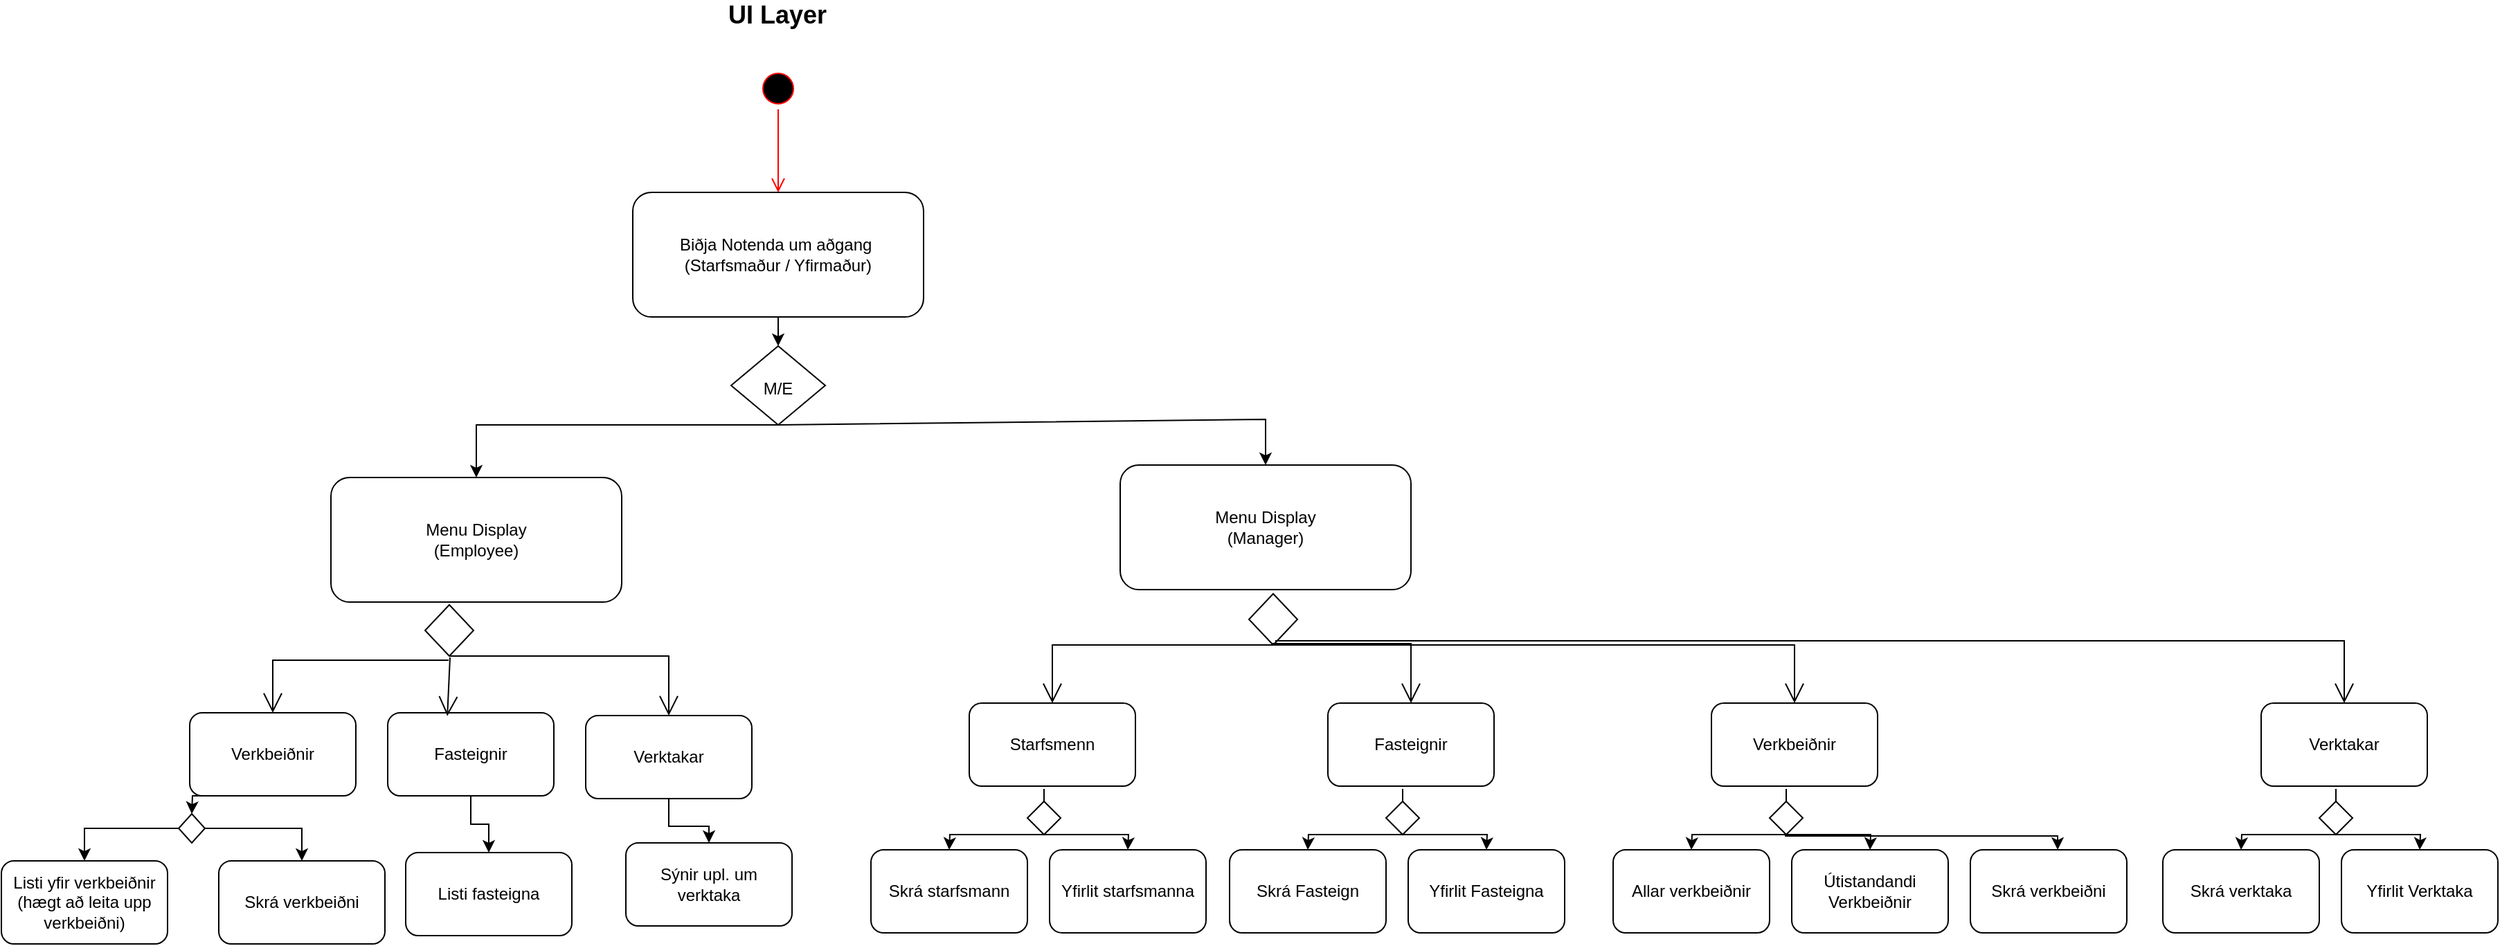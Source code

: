 <mxfile version="15.8.3" type="github">
  <diagram id="_1e6eq4gqQpixzHqWoPJ" name="Page-1">
    <mxGraphModel dx="2530" dy="845" grid="0" gridSize="10" guides="1" tooltips="1" connect="1" arrows="1" fold="1" page="1" pageScale="1" pageWidth="827" pageHeight="1169" math="0" shadow="0">
      <root>
        <mxCell id="0" />
        <mxCell id="1" parent="0" />
        <mxCell id="u-FrUHWEFDejLxlOJI8D-13" value="" style="edgeStyle=orthogonalEdgeStyle;rounded=0;orthogonalLoop=1;jettySize=auto;html=1;fontSize=18;" parent="1" source="u-FrUHWEFDejLxlOJI8D-1" target="u-FrUHWEFDejLxlOJI8D-11" edge="1">
          <mxGeometry relative="1" as="geometry" />
        </mxCell>
        <mxCell id="u-FrUHWEFDejLxlOJI8D-1" value="Biðja Notenda um aðgang&amp;nbsp;&lt;br&gt;(Starfsmaður / Yfirmaður)" style="rounded=1;whiteSpace=wrap;html=1;" parent="1" vertex="1">
          <mxGeometry x="265" y="210" width="210" height="90" as="geometry" />
        </mxCell>
        <mxCell id="u-FrUHWEFDejLxlOJI8D-2" value="" style="ellipse;html=1;shape=startState;fillColor=#000000;strokeColor=#ff0000;" parent="1" vertex="1">
          <mxGeometry x="355" y="120" width="30" height="30" as="geometry" />
        </mxCell>
        <mxCell id="u-FrUHWEFDejLxlOJI8D-3" value="" style="edgeStyle=orthogonalEdgeStyle;html=1;verticalAlign=bottom;endArrow=open;endSize=8;strokeColor=#ff0000;rounded=0;" parent="1" source="u-FrUHWEFDejLxlOJI8D-2" edge="1">
          <mxGeometry relative="1" as="geometry">
            <mxPoint x="370" y="210" as="targetPoint" />
          </mxGeometry>
        </mxCell>
        <mxCell id="u-FrUHWEFDejLxlOJI8D-4" value="Menu Display&lt;br&gt;(Employee)" style="rounded=1;whiteSpace=wrap;html=1;" parent="1" vertex="1">
          <mxGeometry x="47" y="416" width="210" height="90" as="geometry" />
        </mxCell>
        <mxCell id="u-FrUHWEFDejLxlOJI8D-8" value="&lt;b&gt;&lt;font style=&quot;font-size: 18px&quot;&gt;UI Layer&lt;/font&gt;&lt;/b&gt;" style="text;html=1;align=center;verticalAlign=middle;resizable=0;points=[];autosize=1;strokeColor=none;fillColor=none;" parent="1" vertex="1">
          <mxGeometry x="324" y="72" width="90" height="20" as="geometry" />
        </mxCell>
        <mxCell id="u-FrUHWEFDejLxlOJI8D-11" value="&lt;font style=&quot;font-size: 12px&quot;&gt;M/E&lt;/font&gt;" style="rhombus;whiteSpace=wrap;html=1;fontSize=18;" parent="1" vertex="1">
          <mxGeometry x="336" y="321" width="68" height="57" as="geometry" />
        </mxCell>
        <mxCell id="u-FrUHWEFDejLxlOJI8D-14" value="" style="endArrow=classic;html=1;rounded=0;fontSize=12;exitX=0.5;exitY=1;exitDx=0;exitDy=0;entryX=0.5;entryY=0;entryDx=0;entryDy=0;" parent="1" source="u-FrUHWEFDejLxlOJI8D-11" target="u-FrUHWEFDejLxlOJI8D-4" edge="1">
          <mxGeometry width="50" height="50" relative="1" as="geometry">
            <mxPoint x="393" y="469" as="sourcePoint" />
            <mxPoint x="443" y="419" as="targetPoint" />
            <Array as="points">
              <mxPoint x="152" y="378" />
            </Array>
          </mxGeometry>
        </mxCell>
        <mxCell id="u-FrUHWEFDejLxlOJI8D-15" value="Menu Display&lt;br&gt;(Manager)" style="rounded=1;whiteSpace=wrap;html=1;" parent="1" vertex="1">
          <mxGeometry x="617" y="407" width="210" height="90" as="geometry" />
        </mxCell>
        <mxCell id="u-FrUHWEFDejLxlOJI8D-16" value="" style="endArrow=classic;html=1;rounded=0;fontSize=12;entryX=0.5;entryY=0;entryDx=0;entryDy=0;exitX=0.5;exitY=1;exitDx=0;exitDy=0;" parent="1" source="u-FrUHWEFDejLxlOJI8D-11" target="u-FrUHWEFDejLxlOJI8D-15" edge="1">
          <mxGeometry width="50" height="50" relative="1" as="geometry">
            <mxPoint x="369" y="382" as="sourcePoint" />
            <mxPoint x="443" y="419" as="targetPoint" />
            <Array as="points">
              <mxPoint x="722" y="374" />
            </Array>
          </mxGeometry>
        </mxCell>
        <mxCell id="u-FrUHWEFDejLxlOJI8D-17" value="Verkbeiðnir" style="rounded=1;whiteSpace=wrap;html=1;fontSize=12;" parent="1" vertex="1">
          <mxGeometry x="-55" y="586" width="120" height="60" as="geometry" />
        </mxCell>
        <mxCell id="u-FrUHWEFDejLxlOJI8D-19" value="Listi fasteigna" style="rounded=1;whiteSpace=wrap;html=1;fontSize=12;" parent="1" vertex="1">
          <mxGeometry x="101" y="687" width="120" height="60" as="geometry" />
        </mxCell>
        <mxCell id="u-FrUHWEFDejLxlOJI8D-31" value="" style="edgeStyle=orthogonalEdgeStyle;rounded=0;orthogonalLoop=1;jettySize=auto;html=1;fontSize=12;" parent="1" source="u-FrUHWEFDejLxlOJI8D-20" target="u-FrUHWEFDejLxlOJI8D-30" edge="1">
          <mxGeometry relative="1" as="geometry" />
        </mxCell>
        <mxCell id="u-FrUHWEFDejLxlOJI8D-20" value="Verktakar" style="rounded=1;whiteSpace=wrap;html=1;fontSize=12;" parent="1" vertex="1">
          <mxGeometry x="231" y="588" width="120" height="60" as="geometry" />
        </mxCell>
        <mxCell id="u-FrUHWEFDejLxlOJI8D-21" value="Listi yfir verkbeiðnir&lt;br&gt;(hægt að leita upp verkbeiðni)" style="rounded=1;whiteSpace=wrap;html=1;fontSize=12;" parent="1" vertex="1">
          <mxGeometry x="-191" y="693" width="120" height="60" as="geometry" />
        </mxCell>
        <mxCell id="u-FrUHWEFDejLxlOJI8D-27" value="" style="edgeStyle=orthogonalEdgeStyle;rounded=0;orthogonalLoop=1;jettySize=auto;html=1;fontSize=12;" parent="1" source="u-FrUHWEFDejLxlOJI8D-24" target="u-FrUHWEFDejLxlOJI8D-19" edge="1">
          <mxGeometry relative="1" as="geometry" />
        </mxCell>
        <mxCell id="u-FrUHWEFDejLxlOJI8D-24" value="Fasteignir" style="rounded=1;whiteSpace=wrap;html=1;fontSize=12;" parent="1" vertex="1">
          <mxGeometry x="88" y="586" width="120" height="60" as="geometry" />
        </mxCell>
        <mxCell id="u-FrUHWEFDejLxlOJI8D-28" value="Skrá verkbeiðni" style="rounded=1;whiteSpace=wrap;html=1;fontSize=12;" parent="1" vertex="1">
          <mxGeometry x="-34" y="693" width="120" height="60" as="geometry" />
        </mxCell>
        <mxCell id="u-FrUHWEFDejLxlOJI8D-30" value="Sýnir upl. um verktaka" style="rounded=1;whiteSpace=wrap;html=1;fontSize=12;" parent="1" vertex="1">
          <mxGeometry x="260" y="680" width="120" height="60" as="geometry" />
        </mxCell>
        <mxCell id="u-FrUHWEFDejLxlOJI8D-35" value="" style="edgeStyle=orthogonalEdgeStyle;rounded=0;orthogonalLoop=1;jettySize=auto;html=1;fontSize=12;" parent="1" source="u-FrUHWEFDejLxlOJI8D-32" target="u-FrUHWEFDejLxlOJI8D-28" edge="1">
          <mxGeometry relative="1" as="geometry" />
        </mxCell>
        <mxCell id="u-FrUHWEFDejLxlOJI8D-36" value="" style="edgeStyle=orthogonalEdgeStyle;rounded=0;orthogonalLoop=1;jettySize=auto;html=1;fontSize=12;" parent="1" source="u-FrUHWEFDejLxlOJI8D-32" target="u-FrUHWEFDejLxlOJI8D-21" edge="1">
          <mxGeometry relative="1" as="geometry" />
        </mxCell>
        <mxCell id="u-FrUHWEFDejLxlOJI8D-32" value="" style="rhombus;whiteSpace=wrap;html=1;fontSize=12;" parent="1" vertex="1">
          <mxGeometry x="-63" y="659" width="19" height="21" as="geometry" />
        </mxCell>
        <mxCell id="u-FrUHWEFDejLxlOJI8D-34" value="" style="endArrow=classic;html=1;rounded=0;fontSize=12;exitX=0.5;exitY=1;exitDx=0;exitDy=0;entryX=0.5;entryY=0;entryDx=0;entryDy=0;" parent="1" source="u-FrUHWEFDejLxlOJI8D-17" target="u-FrUHWEFDejLxlOJI8D-32" edge="1">
          <mxGeometry width="50" height="50" relative="1" as="geometry">
            <mxPoint x="77" y="730" as="sourcePoint" />
            <mxPoint x="127" y="680" as="targetPoint" />
            <Array as="points">
              <mxPoint x="-53" y="646" />
            </Array>
          </mxGeometry>
        </mxCell>
        <mxCell id="u-FrUHWEFDejLxlOJI8D-38" value="Starfsmenn" style="rounded=1;whiteSpace=wrap;html=1;fontSize=12;" parent="1" vertex="1">
          <mxGeometry x="508" y="579" width="120" height="60" as="geometry" />
        </mxCell>
        <mxCell id="u-FrUHWEFDejLxlOJI8D-42" value="" style="rhombus;whiteSpace=wrap;html=1;fontSize=12;" parent="1" vertex="1">
          <mxGeometry x="550" y="650" width="24" height="24" as="geometry" />
        </mxCell>
        <mxCell id="u-FrUHWEFDejLxlOJI8D-43" value="Skrá starfsmann" style="rounded=1;whiteSpace=wrap;html=1;fontSize=12;" parent="1" vertex="1">
          <mxGeometry x="437" y="685" width="113" height="60" as="geometry" />
        </mxCell>
        <mxCell id="u-FrUHWEFDejLxlOJI8D-46" value="Yfirlit starfsmanna" style="rounded=1;whiteSpace=wrap;html=1;fontSize=12;" parent="1" vertex="1">
          <mxGeometry x="566" y="685" width="113" height="60" as="geometry" />
        </mxCell>
        <mxCell id="u-FrUHWEFDejLxlOJI8D-47" value="" style="endArrow=none;html=1;rounded=0;fontSize=12;exitX=0.5;exitY=0;exitDx=0;exitDy=0;" parent="1" source="u-FrUHWEFDejLxlOJI8D-42" edge="1">
          <mxGeometry width="50" height="50" relative="1" as="geometry">
            <mxPoint x="656" y="738" as="sourcePoint" />
            <mxPoint x="562" y="641" as="targetPoint" />
          </mxGeometry>
        </mxCell>
        <mxCell id="u-FrUHWEFDejLxlOJI8D-49" value="" style="endArrow=classic;html=1;rounded=0;fontSize=12;exitX=0.5;exitY=1;exitDx=0;exitDy=0;entryX=0.5;entryY=0;entryDx=0;entryDy=0;" parent="1" source="u-FrUHWEFDejLxlOJI8D-42" target="u-FrUHWEFDejLxlOJI8D-46" edge="1">
          <mxGeometry width="50" height="50" relative="1" as="geometry">
            <mxPoint x="649" y="718" as="sourcePoint" />
            <mxPoint x="628" y="674" as="targetPoint" />
            <Array as="points">
              <mxPoint x="623" y="674" />
            </Array>
          </mxGeometry>
        </mxCell>
        <mxCell id="u-FrUHWEFDejLxlOJI8D-50" value="" style="endArrow=classic;html=1;rounded=0;fontSize=12;entryX=0.5;entryY=0;entryDx=0;entryDy=0;exitX=0.5;exitY=1;exitDx=0;exitDy=0;" parent="1" source="u-FrUHWEFDejLxlOJI8D-42" target="u-FrUHWEFDejLxlOJI8D-43" edge="1">
          <mxGeometry width="50" height="50" relative="1" as="geometry">
            <mxPoint x="563" y="676" as="sourcePoint" />
            <mxPoint x="699" y="668" as="targetPoint" />
            <Array as="points">
              <mxPoint x="494" y="674" />
            </Array>
          </mxGeometry>
        </mxCell>
        <mxCell id="u-FrUHWEFDejLxlOJI8D-51" value="" style="rhombus;whiteSpace=wrap;html=1;fontSize=12;" parent="1" vertex="1">
          <mxGeometry x="115" y="508" width="35" height="37" as="geometry" />
        </mxCell>
        <mxCell id="u-FrUHWEFDejLxlOJI8D-52" value="" style="rhombus;whiteSpace=wrap;html=1;fontSize=12;" parent="1" vertex="1">
          <mxGeometry x="710" y="500" width="35" height="37" as="geometry" />
        </mxCell>
        <mxCell id="u-FrUHWEFDejLxlOJI8D-53" value="Fasteignir" style="rounded=1;whiteSpace=wrap;html=1;fontSize=12;" parent="1" vertex="1">
          <mxGeometry x="767" y="579" width="120" height="60" as="geometry" />
        </mxCell>
        <mxCell id="u-FrUHWEFDejLxlOJI8D-54" value="" style="rhombus;whiteSpace=wrap;html=1;fontSize=12;" parent="1" vertex="1">
          <mxGeometry x="809" y="650" width="24" height="24" as="geometry" />
        </mxCell>
        <mxCell id="u-FrUHWEFDejLxlOJI8D-55" value="Skrá Fasteign" style="rounded=1;whiteSpace=wrap;html=1;fontSize=12;" parent="1" vertex="1">
          <mxGeometry x="696" y="685" width="113" height="60" as="geometry" />
        </mxCell>
        <mxCell id="u-FrUHWEFDejLxlOJI8D-56" value="Yfirlit Fasteigna" style="rounded=1;whiteSpace=wrap;html=1;fontSize=12;" parent="1" vertex="1">
          <mxGeometry x="825" y="685" width="113" height="60" as="geometry" />
        </mxCell>
        <mxCell id="u-FrUHWEFDejLxlOJI8D-57" value="" style="endArrow=none;html=1;rounded=0;fontSize=12;exitX=0.5;exitY=0;exitDx=0;exitDy=0;" parent="1" source="u-FrUHWEFDejLxlOJI8D-54" edge="1">
          <mxGeometry width="50" height="50" relative="1" as="geometry">
            <mxPoint x="915" y="738" as="sourcePoint" />
            <mxPoint x="821" y="641" as="targetPoint" />
          </mxGeometry>
        </mxCell>
        <mxCell id="u-FrUHWEFDejLxlOJI8D-58" value="" style="endArrow=classic;html=1;rounded=0;fontSize=12;exitX=0.5;exitY=1;exitDx=0;exitDy=0;entryX=0.5;entryY=0;entryDx=0;entryDy=0;" parent="1" source="u-FrUHWEFDejLxlOJI8D-54" target="u-FrUHWEFDejLxlOJI8D-56" edge="1">
          <mxGeometry width="50" height="50" relative="1" as="geometry">
            <mxPoint x="908" y="718" as="sourcePoint" />
            <mxPoint x="887" y="674" as="targetPoint" />
            <Array as="points">
              <mxPoint x="882" y="674" />
            </Array>
          </mxGeometry>
        </mxCell>
        <mxCell id="u-FrUHWEFDejLxlOJI8D-59" value="" style="endArrow=classic;html=1;rounded=0;fontSize=12;entryX=0.5;entryY=0;entryDx=0;entryDy=0;exitX=0.5;exitY=1;exitDx=0;exitDy=0;" parent="1" source="u-FrUHWEFDejLxlOJI8D-54" target="u-FrUHWEFDejLxlOJI8D-55" edge="1">
          <mxGeometry width="50" height="50" relative="1" as="geometry">
            <mxPoint x="822" y="676" as="sourcePoint" />
            <mxPoint x="958" y="668" as="targetPoint" />
            <Array as="points">
              <mxPoint x="753" y="674" />
            </Array>
          </mxGeometry>
        </mxCell>
        <mxCell id="u-FrUHWEFDejLxlOJI8D-60" value="Verkbeiðnir" style="rounded=1;whiteSpace=wrap;html=1;fontSize=12;" parent="1" vertex="1">
          <mxGeometry x="1044" y="579" width="120" height="60" as="geometry" />
        </mxCell>
        <mxCell id="u-FrUHWEFDejLxlOJI8D-61" value="" style="rhombus;whiteSpace=wrap;html=1;fontSize=12;" parent="1" vertex="1">
          <mxGeometry x="1086" y="650" width="24" height="24" as="geometry" />
        </mxCell>
        <mxCell id="u-FrUHWEFDejLxlOJI8D-62" value="Allar verkbeiðnir" style="rounded=1;whiteSpace=wrap;html=1;fontSize=12;" parent="1" vertex="1">
          <mxGeometry x="973" y="685" width="113" height="60" as="geometry" />
        </mxCell>
        <mxCell id="u-FrUHWEFDejLxlOJI8D-63" value="Útistandandi Verkbeiðnir" style="rounded=1;whiteSpace=wrap;html=1;fontSize=12;" parent="1" vertex="1">
          <mxGeometry x="1102" y="685" width="113" height="60" as="geometry" />
        </mxCell>
        <mxCell id="u-FrUHWEFDejLxlOJI8D-64" value="" style="endArrow=none;html=1;rounded=0;fontSize=12;exitX=0.5;exitY=0;exitDx=0;exitDy=0;" parent="1" source="u-FrUHWEFDejLxlOJI8D-61" edge="1">
          <mxGeometry width="50" height="50" relative="1" as="geometry">
            <mxPoint x="1192" y="738" as="sourcePoint" />
            <mxPoint x="1098" y="641" as="targetPoint" />
          </mxGeometry>
        </mxCell>
        <mxCell id="u-FrUHWEFDejLxlOJI8D-65" value="" style="endArrow=classic;html=1;rounded=0;fontSize=12;exitX=0.5;exitY=1;exitDx=0;exitDy=0;entryX=0.5;entryY=0;entryDx=0;entryDy=0;" parent="1" source="u-FrUHWEFDejLxlOJI8D-61" target="u-FrUHWEFDejLxlOJI8D-63" edge="1">
          <mxGeometry width="50" height="50" relative="1" as="geometry">
            <mxPoint x="1185" y="718" as="sourcePoint" />
            <mxPoint x="1164" y="674" as="targetPoint" />
            <Array as="points">
              <mxPoint x="1159" y="674" />
            </Array>
          </mxGeometry>
        </mxCell>
        <mxCell id="u-FrUHWEFDejLxlOJI8D-66" value="" style="endArrow=classic;html=1;rounded=0;fontSize=12;entryX=0.5;entryY=0;entryDx=0;entryDy=0;exitX=0.5;exitY=1;exitDx=0;exitDy=0;" parent="1" source="u-FrUHWEFDejLxlOJI8D-61" target="u-FrUHWEFDejLxlOJI8D-62" edge="1">
          <mxGeometry width="50" height="50" relative="1" as="geometry">
            <mxPoint x="1099" y="676" as="sourcePoint" />
            <mxPoint x="1235" y="668" as="targetPoint" />
            <Array as="points">
              <mxPoint x="1030" y="674" />
            </Array>
          </mxGeometry>
        </mxCell>
        <mxCell id="u-FrUHWEFDejLxlOJI8D-69" value="" style="endArrow=classic;html=1;rounded=0;fontSize=12;entryX=0.558;entryY=0;entryDx=0;entryDy=0;entryPerimeter=0;" parent="1" target="u-FrUHWEFDejLxlOJI8D-70" edge="1">
          <mxGeometry width="50" height="50" relative="1" as="geometry">
            <mxPoint x="1097" y="675" as="sourcePoint" />
            <mxPoint x="1299" y="675" as="targetPoint" />
            <Array as="points">
              <mxPoint x="1294" y="675" />
            </Array>
          </mxGeometry>
        </mxCell>
        <mxCell id="u-FrUHWEFDejLxlOJI8D-70" value="Skrá verkbeiðni" style="rounded=1;whiteSpace=wrap;html=1;fontSize=12;" parent="1" vertex="1">
          <mxGeometry x="1231" y="685" width="113" height="60" as="geometry" />
        </mxCell>
        <mxCell id="u-FrUHWEFDejLxlOJI8D-71" value="Verktakar" style="rounded=1;whiteSpace=wrap;html=1;fontSize=12;" parent="1" vertex="1">
          <mxGeometry x="1441" y="579" width="120" height="60" as="geometry" />
        </mxCell>
        <mxCell id="u-FrUHWEFDejLxlOJI8D-72" value="" style="rhombus;whiteSpace=wrap;html=1;fontSize=12;" parent="1" vertex="1">
          <mxGeometry x="1483" y="650" width="24" height="24" as="geometry" />
        </mxCell>
        <mxCell id="u-FrUHWEFDejLxlOJI8D-73" value="Skrá verktaka" style="rounded=1;whiteSpace=wrap;html=1;fontSize=12;" parent="1" vertex="1">
          <mxGeometry x="1370" y="685" width="113" height="60" as="geometry" />
        </mxCell>
        <mxCell id="u-FrUHWEFDejLxlOJI8D-74" value="Yfirlit Verktaka" style="rounded=1;whiteSpace=wrap;html=1;fontSize=12;" parent="1" vertex="1">
          <mxGeometry x="1499" y="685" width="113" height="60" as="geometry" />
        </mxCell>
        <mxCell id="u-FrUHWEFDejLxlOJI8D-75" value="" style="endArrow=none;html=1;rounded=0;fontSize=12;exitX=0.5;exitY=0;exitDx=0;exitDy=0;" parent="1" source="u-FrUHWEFDejLxlOJI8D-72" edge="1">
          <mxGeometry width="50" height="50" relative="1" as="geometry">
            <mxPoint x="1589" y="738" as="sourcePoint" />
            <mxPoint x="1495" y="641" as="targetPoint" />
          </mxGeometry>
        </mxCell>
        <mxCell id="u-FrUHWEFDejLxlOJI8D-76" value="" style="endArrow=classic;html=1;rounded=0;fontSize=12;exitX=0.5;exitY=1;exitDx=0;exitDy=0;entryX=0.5;entryY=0;entryDx=0;entryDy=0;" parent="1" source="u-FrUHWEFDejLxlOJI8D-72" target="u-FrUHWEFDejLxlOJI8D-74" edge="1">
          <mxGeometry width="50" height="50" relative="1" as="geometry">
            <mxPoint x="1582" y="718" as="sourcePoint" />
            <mxPoint x="1561" y="674" as="targetPoint" />
            <Array as="points">
              <mxPoint x="1556" y="674" />
            </Array>
          </mxGeometry>
        </mxCell>
        <mxCell id="u-FrUHWEFDejLxlOJI8D-77" value="" style="endArrow=classic;html=1;rounded=0;fontSize=12;entryX=0.5;entryY=0;entryDx=0;entryDy=0;exitX=0.5;exitY=1;exitDx=0;exitDy=0;" parent="1" source="u-FrUHWEFDejLxlOJI8D-72" target="u-FrUHWEFDejLxlOJI8D-73" edge="1">
          <mxGeometry width="50" height="50" relative="1" as="geometry">
            <mxPoint x="1496" y="676" as="sourcePoint" />
            <mxPoint x="1632" y="668" as="targetPoint" />
            <Array as="points">
              <mxPoint x="1427" y="674" />
            </Array>
          </mxGeometry>
        </mxCell>
        <mxCell id="b5BpNdKmhlKSAC-iLB6q-1" value="" style="endArrow=open;endFill=1;endSize=12;html=1;rounded=0;fontSize=12;exitX=0.5;exitY=1;exitDx=0;exitDy=0;entryX=0.5;entryY=0;entryDx=0;entryDy=0;" edge="1" parent="1" source="u-FrUHWEFDejLxlOJI8D-52" target="u-FrUHWEFDejLxlOJI8D-38">
          <mxGeometry width="160" relative="1" as="geometry">
            <mxPoint x="620" y="718" as="sourcePoint" />
            <mxPoint x="780" y="718" as="targetPoint" />
            <Array as="points">
              <mxPoint x="568" y="537" />
            </Array>
          </mxGeometry>
        </mxCell>
        <mxCell id="b5BpNdKmhlKSAC-iLB6q-2" value="" style="endArrow=open;endFill=1;endSize=12;html=1;rounded=0;fontSize=12;entryX=0.5;entryY=0;entryDx=0;entryDy=0;" edge="1" parent="1" target="u-FrUHWEFDejLxlOJI8D-53">
          <mxGeometry width="160" relative="1" as="geometry">
            <mxPoint x="727" y="536" as="sourcePoint" />
            <mxPoint x="780" y="718" as="targetPoint" />
            <Array as="points">
              <mxPoint x="827" y="536" />
            </Array>
          </mxGeometry>
        </mxCell>
        <mxCell id="b5BpNdKmhlKSAC-iLB6q-4" value="" style="endArrow=open;endFill=1;endSize=12;html=1;rounded=0;fontSize=12;entryX=0.5;entryY=0;entryDx=0;entryDy=0;" edge="1" parent="1" target="u-FrUHWEFDejLxlOJI8D-60">
          <mxGeometry width="160" relative="1" as="geometry">
            <mxPoint x="728" y="537" as="sourcePoint" />
            <mxPoint x="969" y="718" as="targetPoint" />
            <Array as="points">
              <mxPoint x="1104" y="537" />
            </Array>
          </mxGeometry>
        </mxCell>
        <mxCell id="b5BpNdKmhlKSAC-iLB6q-5" value="" style="endArrow=open;endFill=1;endSize=12;html=1;rounded=0;fontSize=12;entryX=0.5;entryY=0;entryDx=0;entryDy=0;" edge="1" parent="1" target="u-FrUHWEFDejLxlOJI8D-71">
          <mxGeometry width="160" relative="1" as="geometry">
            <mxPoint x="729" y="534" as="sourcePoint" />
            <mxPoint x="969" y="718" as="targetPoint" />
            <Array as="points">
              <mxPoint x="1501" y="534" />
            </Array>
          </mxGeometry>
        </mxCell>
        <mxCell id="b5BpNdKmhlKSAC-iLB6q-6" value="" style="endArrow=open;endFill=1;endSize=12;html=1;rounded=0;fontSize=12;entryX=0.5;entryY=0;entryDx=0;entryDy=0;exitX=0.5;exitY=1;exitDx=0;exitDy=0;" edge="1" parent="1" source="u-FrUHWEFDejLxlOJI8D-51" target="u-FrUHWEFDejLxlOJI8D-20">
          <mxGeometry width="160" relative="1" as="geometry">
            <mxPoint x="358" y="695" as="sourcePoint" />
            <mxPoint x="518" y="695" as="targetPoint" />
            <Array as="points">
              <mxPoint x="291" y="545" />
            </Array>
          </mxGeometry>
        </mxCell>
        <mxCell id="b5BpNdKmhlKSAC-iLB6q-7" value="" style="endArrow=open;endFill=1;endSize=12;html=1;rounded=0;fontSize=12;entryX=0.359;entryY=0.039;entryDx=0;entryDy=0;entryPerimeter=0;" edge="1" parent="1" target="u-FrUHWEFDejLxlOJI8D-24">
          <mxGeometry width="160" relative="1" as="geometry">
            <mxPoint x="133" y="546" as="sourcePoint" />
            <mxPoint x="518" y="695" as="targetPoint" />
          </mxGeometry>
        </mxCell>
        <mxCell id="b5BpNdKmhlKSAC-iLB6q-8" value="" style="endArrow=open;endFill=1;endSize=12;html=1;rounded=0;fontSize=12;entryX=0.5;entryY=0;entryDx=0;entryDy=0;" edge="1" parent="1" target="u-FrUHWEFDejLxlOJI8D-17">
          <mxGeometry width="160" relative="1" as="geometry">
            <mxPoint x="132" y="548" as="sourcePoint" />
            <mxPoint x="518" y="695" as="targetPoint" />
            <Array as="points">
              <mxPoint x="5" y="548" />
            </Array>
          </mxGeometry>
        </mxCell>
      </root>
    </mxGraphModel>
  </diagram>
</mxfile>
